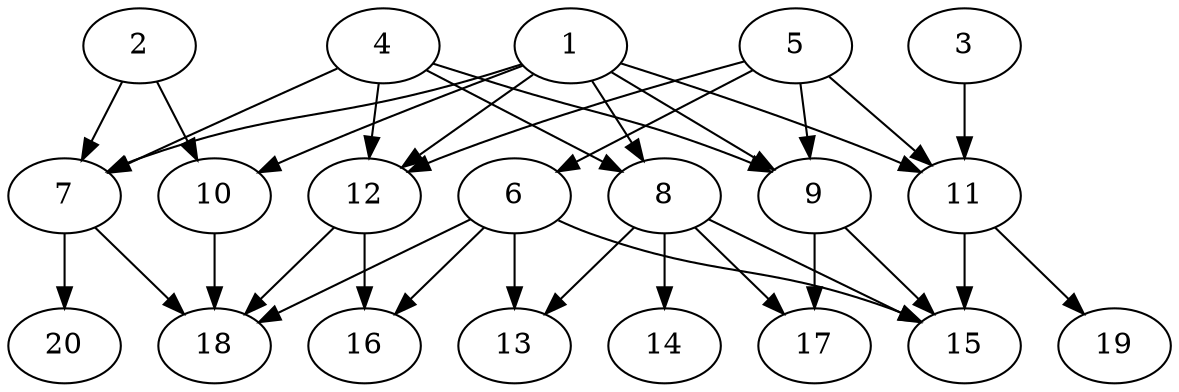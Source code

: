 // DAG automatically generated by daggen at Thu Oct  3 13:58:42 2019
// ./daggen --dot -n 20 --ccr 0.5 --fat 0.7 --regular 0.7 --density 0.6 --mindata 5242880 --maxdata 52428800 
digraph G {
  1 [size="75589632", alpha="0.04", expect_size="37794816"] 
  1 -> 7 [size ="37794816"]
  1 -> 8 [size ="37794816"]
  1 -> 9 [size ="37794816"]
  1 -> 10 [size ="37794816"]
  1 -> 11 [size ="37794816"]
  1 -> 12 [size ="37794816"]
  2 [size="18604032", alpha="0.18", expect_size="9302016"] 
  2 -> 7 [size ="9302016"]
  2 -> 10 [size ="9302016"]
  3 [size="37091328", alpha="0.06", expect_size="18545664"] 
  3 -> 11 [size ="18545664"]
  4 [size="94625792", alpha="0.10", expect_size="47312896"] 
  4 -> 7 [size ="47312896"]
  4 -> 8 [size ="47312896"]
  4 -> 9 [size ="47312896"]
  4 -> 12 [size ="47312896"]
  5 [size="67069952", alpha="0.19", expect_size="33534976"] 
  5 -> 6 [size ="33534976"]
  5 -> 9 [size ="33534976"]
  5 -> 11 [size ="33534976"]
  5 -> 12 [size ="33534976"]
  6 [size="39665664", alpha="0.13", expect_size="19832832"] 
  6 -> 13 [size ="19832832"]
  6 -> 15 [size ="19832832"]
  6 -> 16 [size ="19832832"]
  6 -> 18 [size ="19832832"]
  7 [size="43003904", alpha="0.19", expect_size="21501952"] 
  7 -> 18 [size ="21501952"]
  7 -> 20 [size ="21501952"]
  8 [size="85491712", alpha="0.03", expect_size="42745856"] 
  8 -> 13 [size ="42745856"]
  8 -> 14 [size ="42745856"]
  8 -> 15 [size ="42745856"]
  8 -> 17 [size ="42745856"]
  9 [size="10719232", alpha="0.06", expect_size="5359616"] 
  9 -> 15 [size ="5359616"]
  9 -> 17 [size ="5359616"]
  10 [size="16560128", alpha="0.13", expect_size="8280064"] 
  10 -> 18 [size ="8280064"]
  11 [size="102406144", alpha="0.09", expect_size="51203072"] 
  11 -> 15 [size ="51203072"]
  11 -> 19 [size ="51203072"]
  12 [size="28022784", alpha="0.17", expect_size="14011392"] 
  12 -> 16 [size ="14011392"]
  12 -> 18 [size ="14011392"]
  13 [size="18268160", alpha="0.18", expect_size="9134080"] 
  14 [size="47659008", alpha="0.08", expect_size="23829504"] 
  15 [size="92827648", alpha="0.01", expect_size="46413824"] 
  16 [size="88541184", alpha="0.09", expect_size="44270592"] 
  17 [size="55777280", alpha="0.04", expect_size="27888640"] 
  18 [size="50466816", alpha="0.06", expect_size="25233408"] 
  19 [size="63266816", alpha="0.07", expect_size="31633408"] 
  20 [size="89960448", alpha="0.08", expect_size="44980224"] 
}
